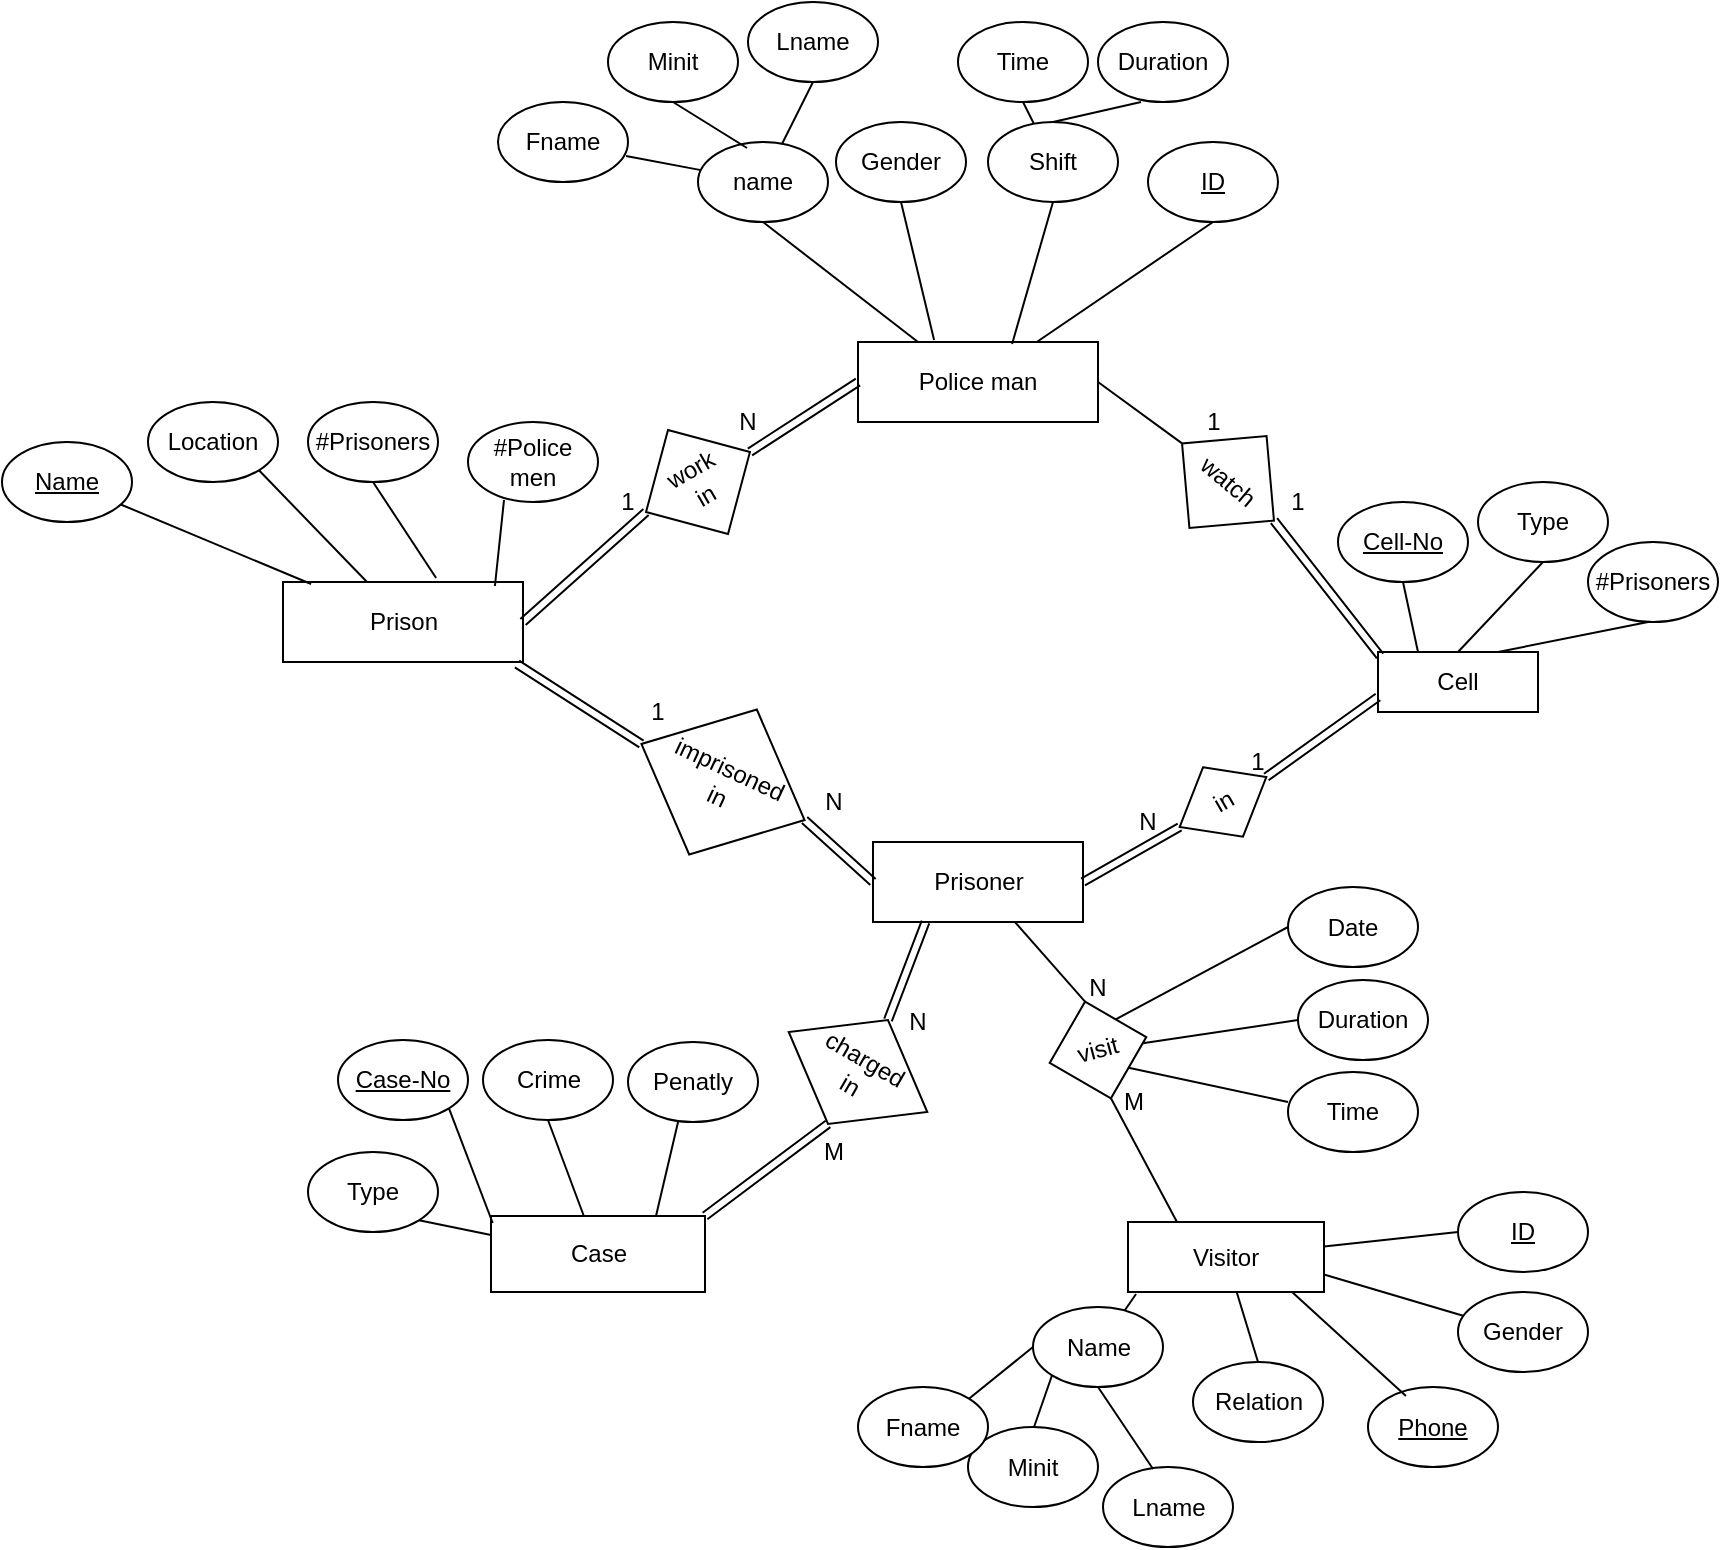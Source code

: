 <mxfile version="10.5.9" type="device"><diagram id="Y4kNmU-oiqT_zCGMjzBx" name="Page-1"><mxGraphModel dx="1930" dy="1611" grid="1" gridSize="10" guides="1" tooltips="1" connect="1" arrows="1" fold="1" page="1" pageScale="1" pageWidth="850" pageHeight="1100" math="0" shadow="0"><root><mxCell id="0"/><mxCell id="1" parent="0"/><mxCell id="SU0tehxG4-sGq8nyU027-1" value="Prisoner" style="rounded=0;whiteSpace=wrap;html=1;" vertex="1" parent="1"><mxGeometry x="402.5" y="320" width="105" height="40" as="geometry"/></mxCell><mxCell id="SU0tehxG4-sGq8nyU027-2" value="Cell" style="rounded=0;whiteSpace=wrap;html=1;" vertex="1" parent="1"><mxGeometry x="655" y="225" width="80" height="30" as="geometry"/></mxCell><mxCell id="SU0tehxG4-sGq8nyU027-3" value="Police man" style="rounded=0;whiteSpace=wrap;html=1;" vertex="1" parent="1"><mxGeometry x="395" y="70" width="120" height="40" as="geometry"/></mxCell><mxCell id="SU0tehxG4-sGq8nyU027-4" value="Prison" style="rounded=0;whiteSpace=wrap;html=1;" vertex="1" parent="1"><mxGeometry x="107.5" y="190" width="120" height="40" as="geometry"/></mxCell><mxCell id="SU0tehxG4-sGq8nyU027-5" value="Visitor" style="rounded=0;whiteSpace=wrap;html=1;" vertex="1" parent="1"><mxGeometry x="530" y="510" width="98" height="35" as="geometry"/></mxCell><mxCell id="SU0tehxG4-sGq8nyU027-6" value="Case" style="rounded=0;whiteSpace=wrap;html=1;" vertex="1" parent="1"><mxGeometry x="211.5" y="507" width="107" height="38" as="geometry"/></mxCell><mxCell id="SU0tehxG4-sGq8nyU027-7" value="&lt;div&gt;work&lt;/div&gt;&lt;div&gt;in&lt;br&gt;&lt;/div&gt;" style="rhombus;whiteSpace=wrap;html=1;rotation=-30;" vertex="1" parent="1"><mxGeometry x="285" y="110" width="60" height="60" as="geometry"/></mxCell><mxCell id="SU0tehxG4-sGq8nyU027-8" value="watch" style="rhombus;whiteSpace=wrap;html=1;rotation=40;" vertex="1" parent="1"><mxGeometry x="550" y="110" width="60" height="60" as="geometry"/></mxCell><mxCell id="SU0tehxG4-sGq8nyU027-9" value="&lt;div&gt;imprisoned&lt;/div&gt;&lt;div&gt;in&lt;br&gt;&lt;/div&gt;" style="rhombus;whiteSpace=wrap;html=1;rotation=25;" vertex="1" parent="1"><mxGeometry x="282.5" y="250" width="90" height="80" as="geometry"/></mxCell><mxCell id="SU0tehxG4-sGq8nyU027-10" value="in" style="rhombus;whiteSpace=wrap;html=1;rotation=-30;" vertex="1" parent="1"><mxGeometry x="552.5" y="280" width="50" height="40" as="geometry"/></mxCell><mxCell id="SU0tehxG4-sGq8nyU027-11" value="visit" style="rhombus;whiteSpace=wrap;html=1;rotation=-15;" vertex="1" parent="1"><mxGeometry x="490" y="399" width="50" height="50" as="geometry"/></mxCell><mxCell id="SU0tehxG4-sGq8nyU027-12" value="&lt;div&gt;charged &lt;br&gt;&lt;/div&gt;&lt;div&gt;in&lt;br&gt;&lt;/div&gt;" style="rhombus;whiteSpace=wrap;html=1;rotation=30;" vertex="1" parent="1"><mxGeometry x="355" y="405" width="80" height="60" as="geometry"/></mxCell><mxCell id="SU0tehxG4-sGq8nyU027-14" value="" style="shape=link;html=1;exitX=1;exitY=0.5;exitDx=0;exitDy=0;entryX=0;entryY=0.5;entryDx=0;entryDy=0;" edge="1" parent="1" source="SU0tehxG4-sGq8nyU027-7" target="SU0tehxG4-sGq8nyU027-3"><mxGeometry width="50" height="50" relative="1" as="geometry"><mxPoint x="290" y="130" as="sourcePoint"/><mxPoint x="360" y="80" as="targetPoint"/></mxGeometry></mxCell><mxCell id="SU0tehxG4-sGq8nyU027-15" value="" style="shape=link;html=1;entryX=0;entryY=0.5;entryDx=0;entryDy=0;exitX=1;exitY=0.5;exitDx=0;exitDy=0;" edge="1" parent="1" source="SU0tehxG4-sGq8nyU027-4" target="SU0tehxG4-sGq8nyU027-7"><mxGeometry width="50" height="50" relative="1" as="geometry"><mxPoint x="120" y="190" as="sourcePoint"/><mxPoint x="170" y="140" as="targetPoint"/></mxGeometry></mxCell><mxCell id="SU0tehxG4-sGq8nyU027-16" value="" style="shape=link;html=1;exitX=1;exitY=0.5;exitDx=0;exitDy=0;entryX=0.013;entryY=0.067;entryDx=0;entryDy=0;entryPerimeter=0;" edge="1" parent="1" source="SU0tehxG4-sGq8nyU027-8" target="SU0tehxG4-sGq8nyU027-2"><mxGeometry width="50" height="50" relative="1" as="geometry"><mxPoint x="660" y="190" as="sourcePoint"/><mxPoint x="710" y="140" as="targetPoint"/></mxGeometry></mxCell><mxCell id="SU0tehxG4-sGq8nyU027-17" value="" style="endArrow=none;html=1;exitX=1;exitY=0.5;exitDx=0;exitDy=0;entryX=0;entryY=0.5;entryDx=0;entryDy=0;" edge="1" parent="1" source="SU0tehxG4-sGq8nyU027-3" target="SU0tehxG4-sGq8nyU027-8"><mxGeometry width="50" height="50" relative="1" as="geometry"><mxPoint x="490" y="120" as="sourcePoint"/><mxPoint x="540" y="70" as="targetPoint"/></mxGeometry></mxCell><mxCell id="SU0tehxG4-sGq8nyU027-18" value="" style="shape=link;html=1;entryX=0;entryY=0.75;entryDx=0;entryDy=0;exitX=1;exitY=0.5;exitDx=0;exitDy=0;" edge="1" parent="1" source="SU0tehxG4-sGq8nyU027-10" target="SU0tehxG4-sGq8nyU027-2"><mxGeometry width="50" height="50" relative="1" as="geometry"><mxPoint x="660" y="280" as="sourcePoint"/><mxPoint x="710" y="230" as="targetPoint"/></mxGeometry></mxCell><mxCell id="SU0tehxG4-sGq8nyU027-19" value="" style="shape=link;html=1;exitX=1;exitY=0.5;exitDx=0;exitDy=0;entryX=0;entryY=0.5;entryDx=0;entryDy=0;" edge="1" parent="1" source="SU0tehxG4-sGq8nyU027-1" target="SU0tehxG4-sGq8nyU027-10"><mxGeometry width="50" height="50" relative="1" as="geometry"><mxPoint x="520" y="350" as="sourcePoint"/><mxPoint x="580" y="290" as="targetPoint"/></mxGeometry></mxCell><mxCell id="SU0tehxG4-sGq8nyU027-23" value="" style="shape=link;html=1;entryX=0;entryY=0.5;entryDx=0;entryDy=0;exitX=0.975;exitY=1.025;exitDx=0;exitDy=0;exitPerimeter=0;" edge="1" parent="1" source="SU0tehxG4-sGq8nyU027-4" target="SU0tehxG4-sGq8nyU027-9"><mxGeometry width="50" height="50" relative="1" as="geometry"><mxPoint x="120" y="310" as="sourcePoint"/><mxPoint x="170" y="260" as="targetPoint"/></mxGeometry></mxCell><mxCell id="SU0tehxG4-sGq8nyU027-24" value="" style="shape=link;html=1;entryX=0;entryY=0.5;entryDx=0;entryDy=0;exitX=1;exitY=0.5;exitDx=0;exitDy=0;" edge="1" parent="1" source="SU0tehxG4-sGq8nyU027-9" target="SU0tehxG4-sGq8nyU027-1"><mxGeometry width="50" height="50" relative="1" as="geometry"><mxPoint x="280" y="390" as="sourcePoint"/><mxPoint x="330" y="340" as="targetPoint"/></mxGeometry></mxCell><mxCell id="SU0tehxG4-sGq8nyU027-25" value="" style="endArrow=none;html=1;exitX=0.676;exitY=1;exitDx=0;exitDy=0;exitPerimeter=0;entryX=0.5;entryY=0;entryDx=0;entryDy=0;" edge="1" parent="1" source="SU0tehxG4-sGq8nyU027-1" target="SU0tehxG4-sGq8nyU027-11"><mxGeometry width="50" height="50" relative="1" as="geometry"><mxPoint x="500" y="470" as="sourcePoint"/><mxPoint x="550" y="420" as="targetPoint"/></mxGeometry></mxCell><mxCell id="SU0tehxG4-sGq8nyU027-26" value="" style="endArrow=none;html=1;entryX=0.25;entryY=0;entryDx=0;entryDy=0;exitX=0.5;exitY=1;exitDx=0;exitDy=0;" edge="1" parent="1" source="SU0tehxG4-sGq8nyU027-11" target="SU0tehxG4-sGq8nyU027-5"><mxGeometry width="50" height="50" relative="1" as="geometry"><mxPoint x="580" y="600" as="sourcePoint"/><mxPoint x="630" y="550" as="targetPoint"/></mxGeometry></mxCell><mxCell id="SU0tehxG4-sGq8nyU027-28" value="" style="shape=link;html=1;exitX=0.5;exitY=0;exitDx=0;exitDy=0;entryX=0.25;entryY=1;entryDx=0;entryDy=0;" edge="1" parent="1" source="SU0tehxG4-sGq8nyU027-12" target="SU0tehxG4-sGq8nyU027-1"><mxGeometry width="50" height="50" relative="1" as="geometry"><mxPoint x="330" y="470" as="sourcePoint"/><mxPoint x="380" y="420" as="targetPoint"/></mxGeometry></mxCell><mxCell id="SU0tehxG4-sGq8nyU027-29" value="" style="shape=link;html=1;exitX=1;exitY=0;exitDx=0;exitDy=0;exitPerimeter=0;entryX=0.5;entryY=1;entryDx=0;entryDy=0;" edge="1" parent="1" source="SU0tehxG4-sGq8nyU027-6" target="SU0tehxG4-sGq8nyU027-12"><mxGeometry width="50" height="50" relative="1" as="geometry"><mxPoint x="190" y="580" as="sourcePoint"/><mxPoint x="240" y="530" as="targetPoint"/></mxGeometry></mxCell><mxCell id="SU0tehxG4-sGq8nyU027-30" value="&lt;u&gt;ID&lt;/u&gt;" style="ellipse;whiteSpace=wrap;html=1;" vertex="1" parent="1"><mxGeometry x="540" y="-30" width="65" height="40" as="geometry"/></mxCell><mxCell id="SU0tehxG4-sGq8nyU027-31" value="Fname" style="ellipse;whiteSpace=wrap;html=1;" vertex="1" parent="1"><mxGeometry x="215" y="-50" width="65" height="40" as="geometry"/></mxCell><mxCell id="SU0tehxG4-sGq8nyU027-32" value="Time" style="ellipse;whiteSpace=wrap;html=1;" vertex="1" parent="1"><mxGeometry x="445" y="-90" width="65" height="40" as="geometry"/></mxCell><mxCell id="SU0tehxG4-sGq8nyU027-33" value="Duration" style="ellipse;whiteSpace=wrap;html=1;" vertex="1" parent="1"><mxGeometry x="515" y="-90" width="65" height="40" as="geometry"/></mxCell><mxCell id="SU0tehxG4-sGq8nyU027-34" value="Shift" style="ellipse;whiteSpace=wrap;html=1;" vertex="1" parent="1"><mxGeometry x="460" y="-40" width="65" height="40" as="geometry"/></mxCell><mxCell id="SU0tehxG4-sGq8nyU027-35" value="Gender" style="ellipse;whiteSpace=wrap;html=1;" vertex="1" parent="1"><mxGeometry x="384" y="-40" width="65" height="40" as="geometry"/></mxCell><mxCell id="SU0tehxG4-sGq8nyU027-36" value="name" style="ellipse;whiteSpace=wrap;html=1;" vertex="1" parent="1"><mxGeometry x="315" y="-30" width="65" height="40" as="geometry"/></mxCell><mxCell id="SU0tehxG4-sGq8nyU027-40" value="Lname" style="ellipse;whiteSpace=wrap;html=1;" vertex="1" parent="1"><mxGeometry x="340" y="-100" width="65" height="40" as="geometry"/></mxCell><mxCell id="SU0tehxG4-sGq8nyU027-41" value="Minit" style="ellipse;whiteSpace=wrap;html=1;" vertex="1" parent="1"><mxGeometry x="270" y="-90" width="65" height="40" as="geometry"/></mxCell><mxCell id="SU0tehxG4-sGq8nyU027-42" value="" style="endArrow=none;html=1;entryX=0.985;entryY=0.675;entryDx=0;entryDy=0;entryPerimeter=0;" edge="1" parent="1" source="SU0tehxG4-sGq8nyU027-36" target="SU0tehxG4-sGq8nyU027-31"><mxGeometry width="50" height="50" relative="1" as="geometry"><mxPoint x="210" y="-20" as="sourcePoint"/><mxPoint x="260" y="-70" as="targetPoint"/></mxGeometry></mxCell><mxCell id="SU0tehxG4-sGq8nyU027-43" value="" style="endArrow=none;html=1;entryX=0.5;entryY=1;entryDx=0;entryDy=0;exitX=0.377;exitY=0.075;exitDx=0;exitDy=0;exitPerimeter=0;" edge="1" parent="1" source="SU0tehxG4-sGq8nyU027-36" target="SU0tehxG4-sGq8nyU027-41"><mxGeometry width="50" height="50" relative="1" as="geometry"><mxPoint x="280" y="-40" as="sourcePoint"/><mxPoint x="330" y="-90" as="targetPoint"/></mxGeometry></mxCell><mxCell id="SU0tehxG4-sGq8nyU027-44" value="" style="endArrow=none;html=1;entryX=0.5;entryY=1;entryDx=0;entryDy=0;" edge="1" parent="1" source="SU0tehxG4-sGq8nyU027-36" target="SU0tehxG4-sGq8nyU027-40"><mxGeometry width="50" height="50" relative="1" as="geometry"><mxPoint x="320" y="-30" as="sourcePoint"/><mxPoint x="370" y="-80" as="targetPoint"/></mxGeometry></mxCell><mxCell id="SU0tehxG4-sGq8nyU027-45" value="" style="endArrow=none;html=1;entryX=0.5;entryY=1;entryDx=0;entryDy=0;entryPerimeter=0;" edge="1" parent="1" source="SU0tehxG4-sGq8nyU027-34" target="SU0tehxG4-sGq8nyU027-32"><mxGeometry width="50" height="50" relative="1" as="geometry"><mxPoint x="410" y="-40" as="sourcePoint"/><mxPoint x="460" y="-90" as="targetPoint"/></mxGeometry></mxCell><mxCell id="SU0tehxG4-sGq8nyU027-46" value="" style="endArrow=none;html=1;entryX=0.331;entryY=1;entryDx=0;entryDy=0;entryPerimeter=0;exitX=0.5;exitY=0;exitDx=0;exitDy=0;" edge="1" parent="1" source="SU0tehxG4-sGq8nyU027-34" target="SU0tehxG4-sGq8nyU027-33"><mxGeometry width="50" height="50" relative="1" as="geometry"><mxPoint x="510" y="-40" as="sourcePoint"/><mxPoint x="560" y="-90" as="targetPoint"/></mxGeometry></mxCell><mxCell id="SU0tehxG4-sGq8nyU027-47" value="" style="endArrow=none;html=1;exitX=0.317;exitY=-0.025;exitDx=0;exitDy=0;exitPerimeter=0;entryX=0.5;entryY=1;entryDx=0;entryDy=0;" edge="1" parent="1" source="SU0tehxG4-sGq8nyU027-3" target="SU0tehxG4-sGq8nyU027-35"><mxGeometry width="50" height="50" relative="1" as="geometry"><mxPoint x="370" y="30" as="sourcePoint"/><mxPoint x="420" y="-20" as="targetPoint"/></mxGeometry></mxCell><mxCell id="SU0tehxG4-sGq8nyU027-48" value="" style="endArrow=none;html=1;entryX=0.5;entryY=1;entryDx=0;entryDy=0;exitX=0.25;exitY=0;exitDx=0;exitDy=0;" edge="1" parent="1" source="SU0tehxG4-sGq8nyU027-3" target="SU0tehxG4-sGq8nyU027-36"><mxGeometry width="50" height="50" relative="1" as="geometry"><mxPoint x="310" y="20" as="sourcePoint"/><mxPoint x="360" y="-30" as="targetPoint"/></mxGeometry></mxCell><mxCell id="SU0tehxG4-sGq8nyU027-49" value="" style="endArrow=none;html=1;entryX=0.5;entryY=1;entryDx=0;entryDy=0;exitX=0.642;exitY=0.025;exitDx=0;exitDy=0;exitPerimeter=0;" edge="1" parent="1" source="SU0tehxG4-sGq8nyU027-3" target="SU0tehxG4-sGq8nyU027-34"><mxGeometry width="50" height="50" relative="1" as="geometry"><mxPoint x="420" y="40" as="sourcePoint"/><mxPoint x="470" y="-10" as="targetPoint"/></mxGeometry></mxCell><mxCell id="SU0tehxG4-sGq8nyU027-50" value="" style="endArrow=none;html=1;entryX=0.5;entryY=1;entryDx=0;entryDy=0;" edge="1" parent="1" source="SU0tehxG4-sGq8nyU027-3" target="SU0tehxG4-sGq8nyU027-30"><mxGeometry width="50" height="50" relative="1" as="geometry"><mxPoint x="530" y="40" as="sourcePoint"/><mxPoint x="580" y="-10" as="targetPoint"/></mxGeometry></mxCell><mxCell id="SU0tehxG4-sGq8nyU027-51" value="&lt;u&gt;Case-No&lt;/u&gt;" style="ellipse;whiteSpace=wrap;html=1;" vertex="1" parent="1"><mxGeometry x="135" y="419" width="65" height="40" as="geometry"/></mxCell><mxCell id="SU0tehxG4-sGq8nyU027-52" value="&lt;u&gt;ID&lt;/u&gt;" style="ellipse;whiteSpace=wrap;html=1;" vertex="1" parent="1"><mxGeometry x="695" y="495" width="65" height="40" as="geometry"/></mxCell><mxCell id="SU0tehxG4-sGq8nyU027-53" value="Gender" style="ellipse;whiteSpace=wrap;html=1;" vertex="1" parent="1"><mxGeometry x="695" y="545" width="65" height="40" as="geometry"/></mxCell><mxCell id="SU0tehxG4-sGq8nyU027-54" value="&lt;u&gt;Phone&lt;/u&gt;" style="ellipse;whiteSpace=wrap;html=1;" vertex="1" parent="1"><mxGeometry x="650" y="592.5" width="65" height="40" as="geometry"/></mxCell><mxCell id="SU0tehxG4-sGq8nyU027-55" value="#Police men" style="ellipse;whiteSpace=wrap;html=1;" vertex="1" parent="1"><mxGeometry x="200" y="110" width="65" height="40" as="geometry"/></mxCell><mxCell id="SU0tehxG4-sGq8nyU027-56" value="#Prisoners" style="ellipse;whiteSpace=wrap;html=1;" vertex="1" parent="1"><mxGeometry x="120" y="100" width="65" height="40" as="geometry"/></mxCell><mxCell id="SU0tehxG4-sGq8nyU027-57" value="Location" style="ellipse;whiteSpace=wrap;html=1;" vertex="1" parent="1"><mxGeometry x="40" y="100" width="65" height="40" as="geometry"/></mxCell><mxCell id="SU0tehxG4-sGq8nyU027-58" value="&lt;u&gt;Name&lt;/u&gt;" style="ellipse;whiteSpace=wrap;html=1;" vertex="1" parent="1"><mxGeometry x="-33" y="120" width="65" height="40" as="geometry"/></mxCell><mxCell id="SU0tehxG4-sGq8nyU027-59" value="&lt;u&gt;Cell-No&lt;/u&gt;" style="ellipse;whiteSpace=wrap;html=1;" vertex="1" parent="1"><mxGeometry x="635" y="150" width="65" height="40" as="geometry"/></mxCell><mxCell id="SU0tehxG4-sGq8nyU027-60" value="Type" style="ellipse;whiteSpace=wrap;html=1;" vertex="1" parent="1"><mxGeometry x="705" y="140" width="65" height="40" as="geometry"/></mxCell><mxCell id="SU0tehxG4-sGq8nyU027-61" value="#Prisoners" style="ellipse;whiteSpace=wrap;html=1;" vertex="1" parent="1"><mxGeometry x="760" y="170" width="65" height="40" as="geometry"/></mxCell><mxCell id="SU0tehxG4-sGq8nyU027-62" value="Crime" style="ellipse;whiteSpace=wrap;html=1;" vertex="1" parent="1"><mxGeometry x="207.5" y="419" width="65" height="40" as="geometry"/></mxCell><mxCell id="SU0tehxG4-sGq8nyU027-65" value="" style="endArrow=none;html=1;exitX=0.5;exitY=0;exitDx=0;exitDy=0;entryX=0.5;entryY=1;entryDx=0;entryDy=0;" edge="1" parent="1" source="SU0tehxG4-sGq8nyU027-2" target="SU0tehxG4-sGq8nyU027-60"><mxGeometry width="50" height="50" relative="1" as="geometry"><mxPoint x="700" y="180" as="sourcePoint"/><mxPoint x="750" y="130" as="targetPoint"/></mxGeometry></mxCell><mxCell id="SU0tehxG4-sGq8nyU027-66" value="" style="endArrow=none;html=1;entryX=0.462;entryY=1;entryDx=0;entryDy=0;entryPerimeter=0;exitX=0.75;exitY=0;exitDx=0;exitDy=0;" edge="1" parent="1" source="SU0tehxG4-sGq8nyU027-2" target="SU0tehxG4-sGq8nyU027-61"><mxGeometry width="50" height="50" relative="1" as="geometry"><mxPoint x="770" y="180" as="sourcePoint"/><mxPoint x="820" y="130" as="targetPoint"/></mxGeometry></mxCell><mxCell id="SU0tehxG4-sGq8nyU027-67" value="" style="endArrow=none;html=1;exitX=0.25;exitY=0;exitDx=0;exitDy=0;entryX=0.5;entryY=1;entryDx=0;entryDy=0;" edge="1" parent="1" source="SU0tehxG4-sGq8nyU027-2" target="SU0tehxG4-sGq8nyU027-59"><mxGeometry width="50" height="50" relative="1" as="geometry"><mxPoint x="680" y="180" as="sourcePoint"/><mxPoint x="730" y="130" as="targetPoint"/></mxGeometry></mxCell><mxCell id="SU0tehxG4-sGq8nyU027-70" value="" style="endArrow=none;html=1;exitX=0.117;exitY=0.025;exitDx=0;exitDy=0;exitPerimeter=0;" edge="1" parent="1" source="SU0tehxG4-sGq8nyU027-4" target="SU0tehxG4-sGq8nyU027-58"><mxGeometry width="50" height="50" relative="1" as="geometry"><mxPoint x="-40" y="210" as="sourcePoint"/><mxPoint x="10" y="160" as="targetPoint"/></mxGeometry></mxCell><mxCell id="SU0tehxG4-sGq8nyU027-71" value="" style="endArrow=none;html=1;entryX=1;entryY=1;entryDx=0;entryDy=0;exitX=0.35;exitY=0;exitDx=0;exitDy=0;exitPerimeter=0;" edge="1" parent="1" source="SU0tehxG4-sGq8nyU027-4" target="SU0tehxG4-sGq8nyU027-57"><mxGeometry width="50" height="50" relative="1" as="geometry"><mxPoint x="40" y="190" as="sourcePoint"/><mxPoint x="90" y="140" as="targetPoint"/></mxGeometry></mxCell><mxCell id="SU0tehxG4-sGq8nyU027-72" value="" style="endArrow=none;html=1;entryX=0.5;entryY=1;entryDx=0;entryDy=0;exitX=0.638;exitY=-0.05;exitDx=0;exitDy=0;exitPerimeter=0;" edge="1" parent="1" source="SU0tehxG4-sGq8nyU027-4" target="SU0tehxG4-sGq8nyU027-56"><mxGeometry width="50" height="50" relative="1" as="geometry"><mxPoint x="116" y="190" as="sourcePoint"/><mxPoint x="160" y="150" as="targetPoint"/></mxGeometry></mxCell><mxCell id="SU0tehxG4-sGq8nyU027-73" value="" style="endArrow=none;html=1;exitX=0.883;exitY=0.05;exitDx=0;exitDy=0;exitPerimeter=0;entryX=0.277;entryY=0.975;entryDx=0;entryDy=0;entryPerimeter=0;" edge="1" parent="1" source="SU0tehxG4-sGq8nyU027-4" target="SU0tehxG4-sGq8nyU027-55"><mxGeometry width="50" height="50" relative="1" as="geometry"><mxPoint x="160" y="190" as="sourcePoint"/><mxPoint x="210" y="140" as="targetPoint"/></mxGeometry></mxCell><mxCell id="SU0tehxG4-sGq8nyU027-75" value="Name" style="ellipse;whiteSpace=wrap;html=1;" vertex="1" parent="1"><mxGeometry x="482.5" y="552.5" width="65" height="40" as="geometry"/></mxCell><mxCell id="SU0tehxG4-sGq8nyU027-76" value="Relation" style="ellipse;whiteSpace=wrap;html=1;" vertex="1" parent="1"><mxGeometry x="562.5" y="580" width="65" height="40" as="geometry"/></mxCell><mxCell id="SU0tehxG4-sGq8nyU027-81" value="Minit" style="ellipse;whiteSpace=wrap;html=1;" vertex="1" parent="1"><mxGeometry x="450" y="612.5" width="65" height="40" as="geometry"/></mxCell><mxCell id="SU0tehxG4-sGq8nyU027-82" value="Fname" style="ellipse;whiteSpace=wrap;html=1;" vertex="1" parent="1"><mxGeometry x="395" y="592.5" width="65" height="40" as="geometry"/></mxCell><mxCell id="SU0tehxG4-sGq8nyU027-83" value="Lname" style="ellipse;whiteSpace=wrap;html=1;" vertex="1" parent="1"><mxGeometry x="517.5" y="632.5" width="65" height="40" as="geometry"/></mxCell><mxCell id="SU0tehxG4-sGq8nyU027-85" value="" style="endArrow=none;html=1;exitX=0.385;exitY=0.025;exitDx=0;exitDy=0;exitPerimeter=0;entryX=0.5;entryY=1;entryDx=0;entryDy=0;" edge="1" parent="1" source="SU0tehxG4-sGq8nyU027-83" target="SU0tehxG4-sGq8nyU027-75"><mxGeometry width="50" height="50" relative="1" as="geometry"><mxPoint x="320" y="740" as="sourcePoint"/><mxPoint x="730" y="680" as="targetPoint"/></mxGeometry></mxCell><mxCell id="SU0tehxG4-sGq8nyU027-86" value="" style="endArrow=none;html=1;entryX=0;entryY=0.5;entryDx=0;entryDy=0;" edge="1" parent="1" source="SU0tehxG4-sGq8nyU027-5" target="SU0tehxG4-sGq8nyU027-52"><mxGeometry width="50" height="50" relative="1" as="geometry"><mxPoint x="630" y="515" as="sourcePoint"/><mxPoint x="710" y="520" as="targetPoint"/></mxGeometry></mxCell><mxCell id="SU0tehxG4-sGq8nyU027-87" value="" style="endArrow=none;html=1;entryX=1;entryY=0.75;entryDx=0;entryDy=0;exitX=0.046;exitY=0.3;exitDx=0;exitDy=0;exitPerimeter=0;" edge="1" parent="1" source="SU0tehxG4-sGq8nyU027-53" target="SU0tehxG4-sGq8nyU027-5"><mxGeometry width="50" height="50" relative="1" as="geometry"><mxPoint x="749" y="447" as="sourcePoint"/><mxPoint x="780" y="520" as="targetPoint"/></mxGeometry></mxCell><mxCell id="SU0tehxG4-sGq8nyU027-88" value="" style="endArrow=none;html=1;entryX=0.292;entryY=0.113;entryDx=0;entryDy=0;entryPerimeter=0;exitX=0.837;exitY=1;exitDx=0;exitDy=0;exitPerimeter=0;" edge="1" parent="1" source="SU0tehxG4-sGq8nyU027-5" target="SU0tehxG4-sGq8nyU027-54"><mxGeometry width="50" height="50" relative="1" as="geometry"><mxPoint x="610" y="550" as="sourcePoint"/><mxPoint x="800" y="560" as="targetPoint"/></mxGeometry></mxCell><mxCell id="SU0tehxG4-sGq8nyU027-89" value="" style="endArrow=none;html=1;entryX=0.5;entryY=0;entryDx=0;entryDy=0;" edge="1" parent="1" source="SU0tehxG4-sGq8nyU027-5" target="SU0tehxG4-sGq8nyU027-76"><mxGeometry width="50" height="50" relative="1" as="geometry"><mxPoint x="579" y="540" as="sourcePoint"/><mxPoint x="790" y="630" as="targetPoint"/></mxGeometry></mxCell><mxCell id="SU0tehxG4-sGq8nyU027-90" value="" style="endArrow=none;html=1;entryX=0.041;entryY=1.029;entryDx=0;entryDy=0;entryPerimeter=0;" edge="1" parent="1" source="SU0tehxG4-sGq8nyU027-75" target="SU0tehxG4-sGq8nyU027-5"><mxGeometry width="50" height="50" relative="1" as="geometry"><mxPoint x="660" y="670" as="sourcePoint"/><mxPoint x="710" y="620" as="targetPoint"/></mxGeometry></mxCell><mxCell id="SU0tehxG4-sGq8nyU027-91" value="" style="endArrow=none;html=1;entryX=0;entryY=0.5;entryDx=0;entryDy=0;exitX=1;exitY=0;exitDx=0;exitDy=0;" edge="1" parent="1" source="SU0tehxG4-sGq8nyU027-82" target="SU0tehxG4-sGq8nyU027-75"><mxGeometry width="50" height="50" relative="1" as="geometry"><mxPoint x="650" y="730" as="sourcePoint"/><mxPoint x="700" y="680" as="targetPoint"/></mxGeometry></mxCell><mxCell id="SU0tehxG4-sGq8nyU027-92" value="" style="endArrow=none;html=1;entryX=0;entryY=1;entryDx=0;entryDy=0;exitX=0.508;exitY=0;exitDx=0;exitDy=0;exitPerimeter=0;" edge="1" parent="1" source="SU0tehxG4-sGq8nyU027-81" target="SU0tehxG4-sGq8nyU027-75"><mxGeometry width="50" height="50" relative="1" as="geometry"><mxPoint x="703" y="700" as="sourcePoint"/><mxPoint x="740" y="670" as="targetPoint"/></mxGeometry></mxCell><mxCell id="SU0tehxG4-sGq8nyU027-96" value="Penatly" style="ellipse;whiteSpace=wrap;html=1;" vertex="1" parent="1"><mxGeometry x="280" y="420" width="65" height="40" as="geometry"/></mxCell><mxCell id="SU0tehxG4-sGq8nyU027-97" value="Type" style="ellipse;whiteSpace=wrap;html=1;" vertex="1" parent="1"><mxGeometry x="120" y="475" width="65" height="40" as="geometry"/></mxCell><mxCell id="SU0tehxG4-sGq8nyU027-98" value="" style="endArrow=none;html=1;entryX=1;entryY=1;entryDx=0;entryDy=0;exitX=0;exitY=0.25;exitDx=0;exitDy=0;" edge="1" parent="1" source="SU0tehxG4-sGq8nyU027-6" target="SU0tehxG4-sGq8nyU027-97"><mxGeometry width="50" height="50" relative="1" as="geometry"><mxPoint x="-60" y="820" as="sourcePoint"/><mxPoint x="-10" y="770" as="targetPoint"/></mxGeometry></mxCell><mxCell id="SU0tehxG4-sGq8nyU027-99" value="" style="endArrow=none;html=1;entryX=1;entryY=1;entryDx=0;entryDy=0;exitX=0.008;exitY=0.092;exitDx=0;exitDy=0;exitPerimeter=0;" edge="1" parent="1" source="SU0tehxG4-sGq8nyU027-6" target="SU0tehxG4-sGq8nyU027-51"><mxGeometry width="50" height="50" relative="1" as="geometry"><mxPoint x="270" y="500" as="sourcePoint"/><mxPoint x="100" y="530" as="targetPoint"/></mxGeometry></mxCell><mxCell id="SU0tehxG4-sGq8nyU027-100" value="" style="endArrow=none;html=1;entryX=0.5;entryY=1;entryDx=0;entryDy=0;" edge="1" parent="1" source="SU0tehxG4-sGq8nyU027-6" target="SU0tehxG4-sGq8nyU027-62"><mxGeometry width="50" height="50" relative="1" as="geometry"><mxPoint x="110" y="570" as="sourcePoint"/><mxPoint x="160" y="520" as="targetPoint"/></mxGeometry></mxCell><mxCell id="SU0tehxG4-sGq8nyU027-101" value="" style="endArrow=none;html=1;exitX=0.771;exitY=0;exitDx=0;exitDy=0;exitPerimeter=0;entryX=0.385;entryY=1;entryDx=0;entryDy=0;entryPerimeter=0;" edge="1" parent="1" source="SU0tehxG4-sGq8nyU027-6" target="SU0tehxG4-sGq8nyU027-96"><mxGeometry width="50" height="50" relative="1" as="geometry"><mxPoint x="160" y="570" as="sourcePoint"/><mxPoint x="190" y="540" as="targetPoint"/></mxGeometry></mxCell><mxCell id="SU0tehxG4-sGq8nyU027-113" value="N" style="text;html=1;strokeColor=none;fillColor=none;align=center;verticalAlign=middle;whiteSpace=wrap;rounded=0;" vertex="1" parent="1"><mxGeometry x="320" y="100" width="40" height="20" as="geometry"/></mxCell><mxCell id="SU0tehxG4-sGq8nyU027-114" value="1" style="text;html=1;strokeColor=none;fillColor=none;align=center;verticalAlign=middle;whiteSpace=wrap;rounded=0;" vertex="1" parent="1"><mxGeometry x="260" y="140" width="40" height="20" as="geometry"/></mxCell><mxCell id="SU0tehxG4-sGq8nyU027-115" value="1" style="text;html=1;strokeColor=none;fillColor=none;align=center;verticalAlign=middle;whiteSpace=wrap;rounded=0;" vertex="1" parent="1"><mxGeometry x="552.5" y="100" width="40" height="20" as="geometry"/></mxCell><mxCell id="SU0tehxG4-sGq8nyU027-116" value="1" style="text;html=1;strokeColor=none;fillColor=none;align=center;verticalAlign=middle;whiteSpace=wrap;rounded=0;" vertex="1" parent="1"><mxGeometry x="595" y="140" width="40" height="20" as="geometry"/></mxCell><mxCell id="SU0tehxG4-sGq8nyU027-117" value="1" style="text;html=1;strokeColor=none;fillColor=none;align=center;verticalAlign=middle;whiteSpace=wrap;rounded=0;" vertex="1" parent="1"><mxGeometry x="275" y="245" width="40" height="20" as="geometry"/></mxCell><mxCell id="SU0tehxG4-sGq8nyU027-118" value="N" style="text;html=1;strokeColor=none;fillColor=none;align=center;verticalAlign=middle;whiteSpace=wrap;rounded=0;" vertex="1" parent="1"><mxGeometry x="362.5" y="290" width="40" height="20" as="geometry"/></mxCell><mxCell id="SU0tehxG4-sGq8nyU027-119" value="N" style="text;html=1;strokeColor=none;fillColor=none;align=center;verticalAlign=middle;whiteSpace=wrap;rounded=0;" vertex="1" parent="1"><mxGeometry x="520" y="300" width="40" height="20" as="geometry"/></mxCell><mxCell id="SU0tehxG4-sGq8nyU027-120" value="1" style="text;html=1;strokeColor=none;fillColor=none;align=center;verticalAlign=middle;whiteSpace=wrap;rounded=0;" vertex="1" parent="1"><mxGeometry x="575" y="270" width="40" height="20" as="geometry"/></mxCell><mxCell id="SU0tehxG4-sGq8nyU027-121" value="N" style="text;html=1;strokeColor=none;fillColor=none;align=center;verticalAlign=middle;whiteSpace=wrap;rounded=0;" vertex="1" parent="1"><mxGeometry x="405" y="400" width="40" height="20" as="geometry"/></mxCell><mxCell id="SU0tehxG4-sGq8nyU027-122" value="N" style="text;html=1;strokeColor=none;fillColor=none;align=center;verticalAlign=middle;whiteSpace=wrap;rounded=0;" vertex="1" parent="1"><mxGeometry x="495" y="382.5" width="40" height="20" as="geometry"/></mxCell><mxCell id="SU0tehxG4-sGq8nyU027-123" value="M" style="text;html=1;strokeColor=none;fillColor=none;align=center;verticalAlign=middle;whiteSpace=wrap;rounded=0;" vertex="1" parent="1"><mxGeometry x="362.5" y="465" width="40" height="20" as="geometry"/></mxCell><mxCell id="SU0tehxG4-sGq8nyU027-124" value="M" style="text;html=1;strokeColor=none;fillColor=none;align=center;verticalAlign=middle;whiteSpace=wrap;rounded=0;" vertex="1" parent="1"><mxGeometry x="512.5" y="440" width="40" height="20" as="geometry"/></mxCell><mxCell id="SU0tehxG4-sGq8nyU027-136" value="Time" style="ellipse;whiteSpace=wrap;html=1;" vertex="1" parent="1"><mxGeometry x="610" y="435" width="65" height="40" as="geometry"/></mxCell><mxCell id="SU0tehxG4-sGq8nyU027-137" value="Duration" style="ellipse;whiteSpace=wrap;html=1;" vertex="1" parent="1"><mxGeometry x="615" y="389" width="65" height="40" as="geometry"/></mxCell><mxCell id="SU0tehxG4-sGq8nyU027-138" value="Date" style="ellipse;whiteSpace=wrap;html=1;" vertex="1" parent="1"><mxGeometry x="610" y="342.5" width="65" height="40" as="geometry"/></mxCell><mxCell id="SU0tehxG4-sGq8nyU027-140" value="" style="endArrow=none;html=1;fontFamily=Helvetica;fontSize=11;fontColor=#000000;align=center;strokeColor=#000000;entryX=0;entryY=0.5;entryDx=0;entryDy=0;exitX=1;exitY=0;exitDx=0;exitDy=0;" edge="1" parent="1" source="SU0tehxG4-sGq8nyU027-11" target="SU0tehxG4-sGq8nyU027-138"><mxGeometry width="50" height="50" relative="1" as="geometry"><mxPoint x="550" y="400" as="sourcePoint"/><mxPoint x="600" y="350" as="targetPoint"/></mxGeometry></mxCell><mxCell id="SU0tehxG4-sGq8nyU027-141" value="" style="endArrow=none;html=1;entryX=0;entryY=0.5;entryDx=0;entryDy=0;" edge="1" parent="1" source="SU0tehxG4-sGq8nyU027-11" target="SU0tehxG4-sGq8nyU027-137"><mxGeometry width="50" height="50" relative="1" as="geometry"><mxPoint x="540" y="420" as="sourcePoint"/><mxPoint x="620" y="380" as="targetPoint"/></mxGeometry></mxCell><mxCell id="SU0tehxG4-sGq8nyU027-142" value="" style="endArrow=none;html=1;exitX=1;exitY=1;exitDx=0;exitDy=0;" edge="1" parent="1" source="SU0tehxG4-sGq8nyU027-11"><mxGeometry width="50" height="50" relative="1" as="geometry"><mxPoint x="560" y="500" as="sourcePoint"/><mxPoint x="610" y="450" as="targetPoint"/></mxGeometry></mxCell></root></mxGraphModel></diagram></mxfile>
